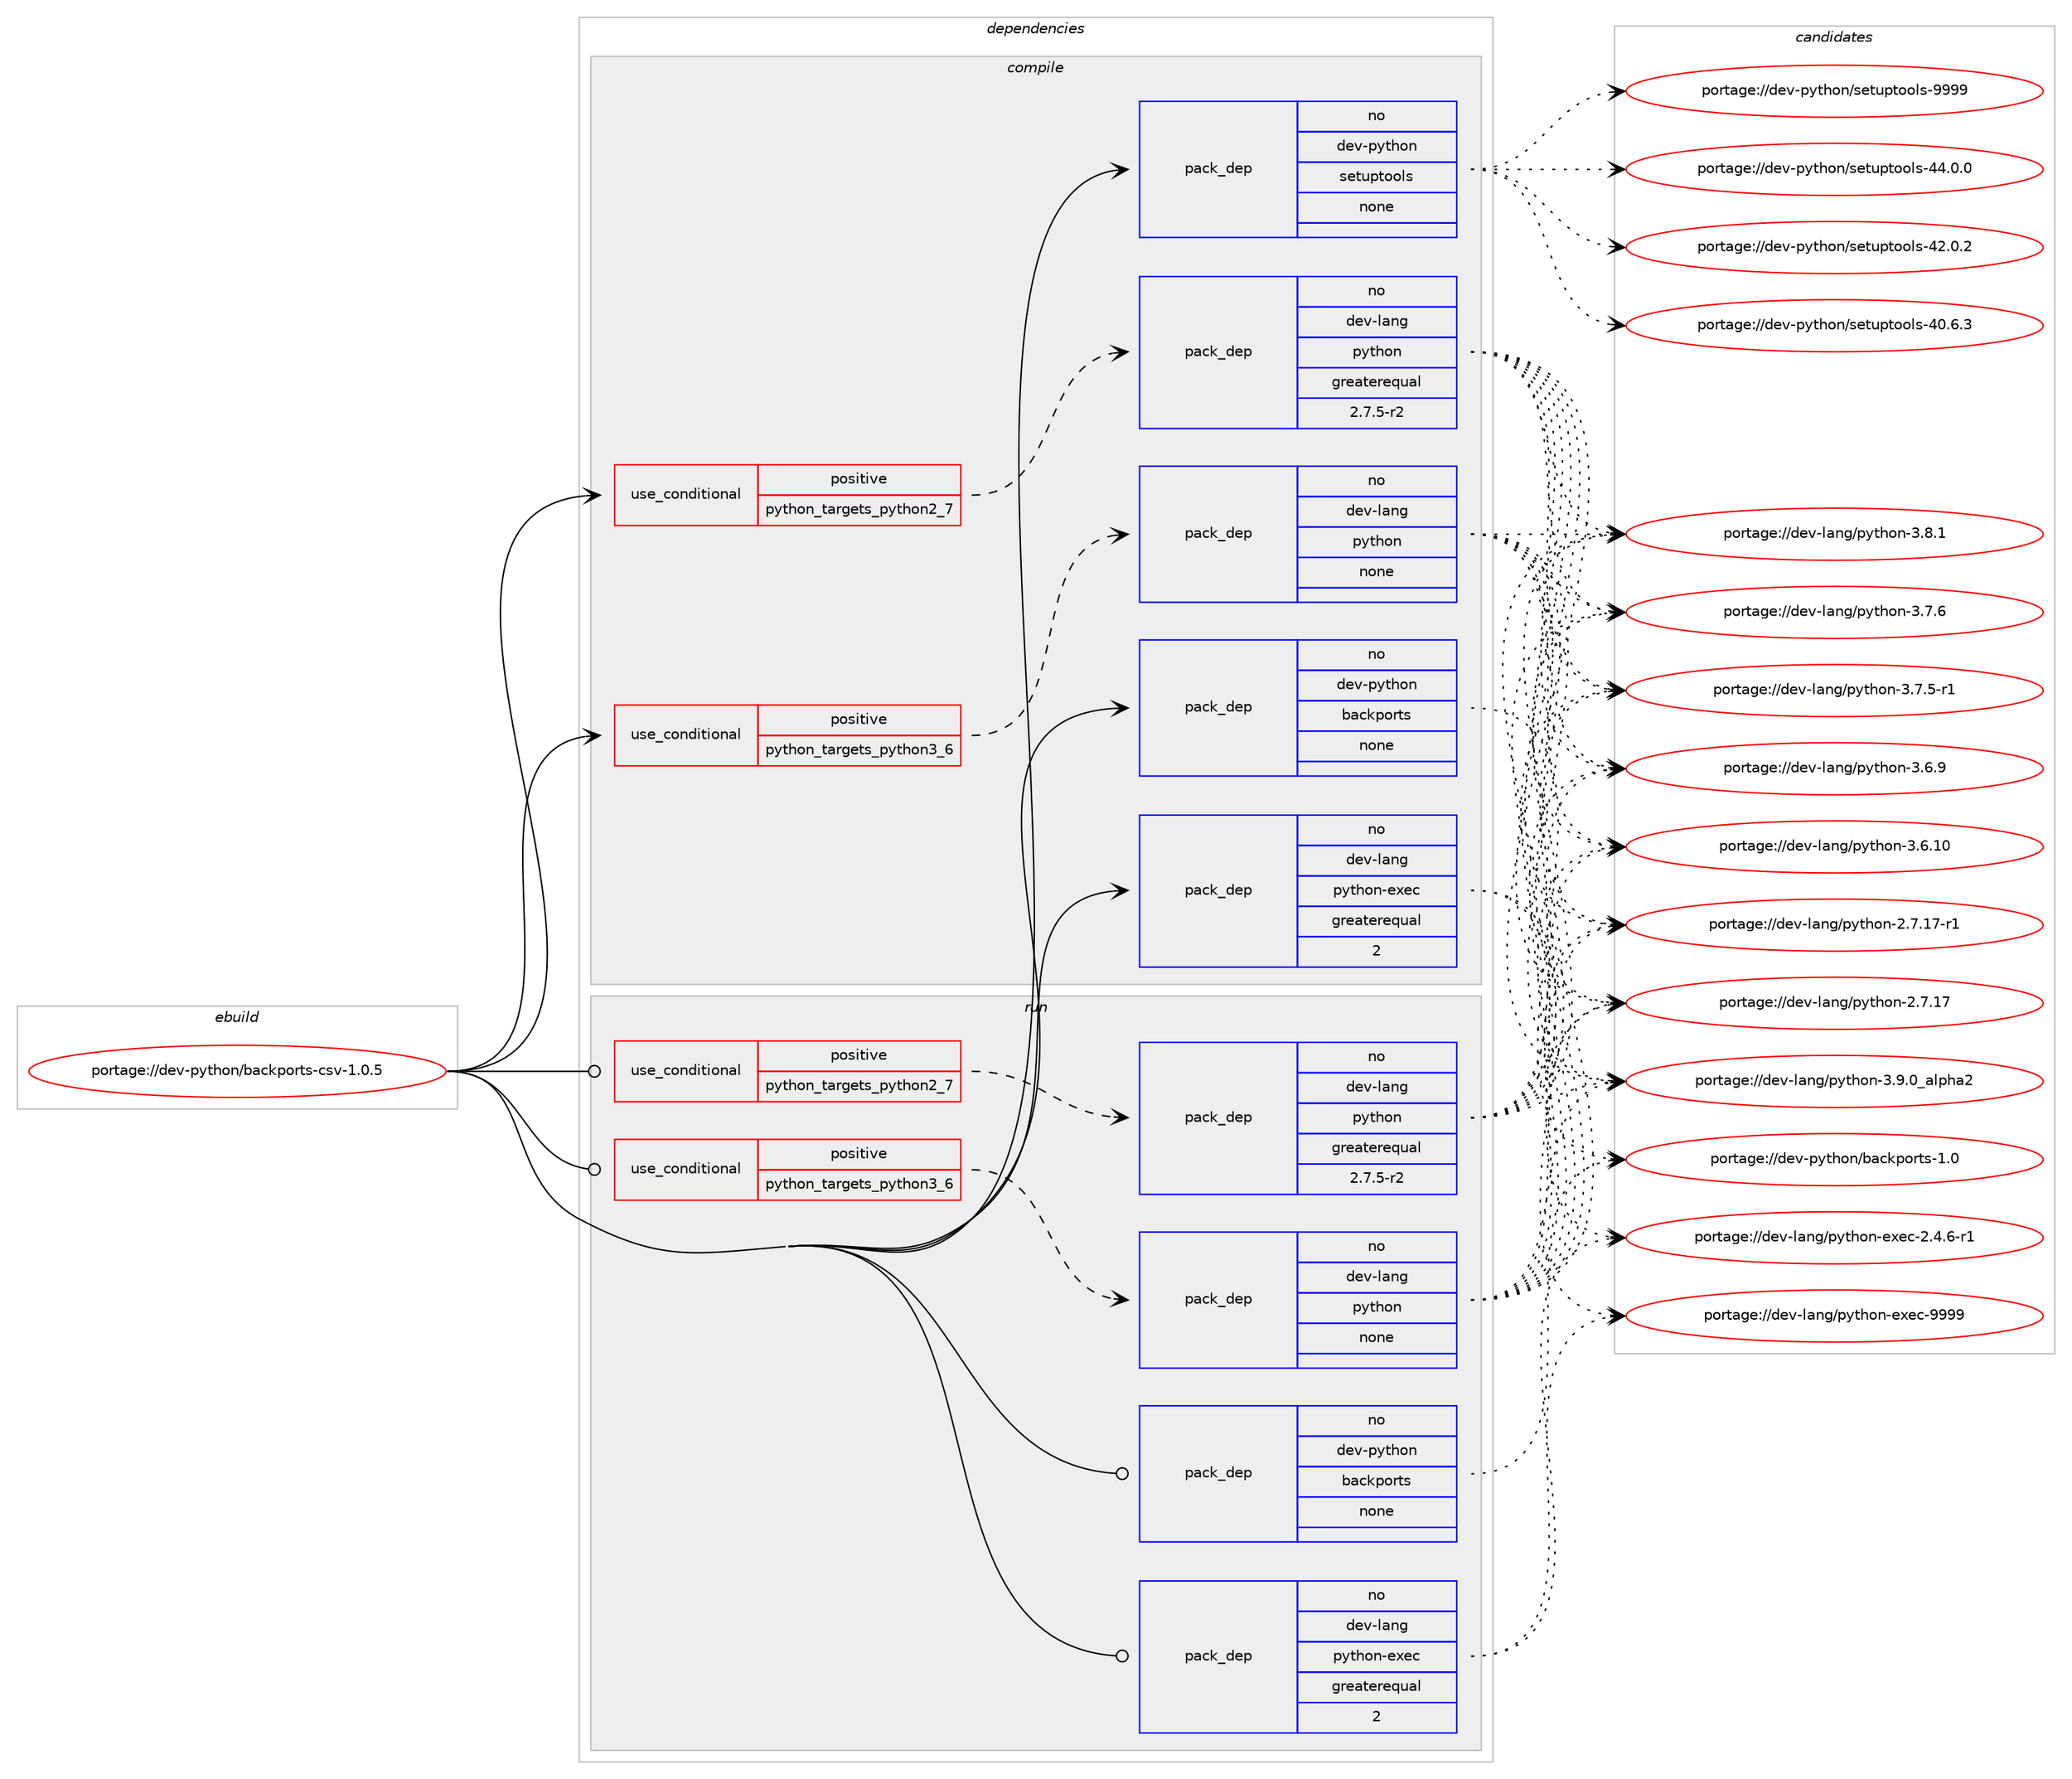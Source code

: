 digraph prolog {

# *************
# Graph options
# *************

newrank=true;
concentrate=true;
compound=true;
graph [rankdir=LR,fontname=Helvetica,fontsize=10,ranksep=1.5];#, ranksep=2.5, nodesep=0.2];
edge  [arrowhead=vee];
node  [fontname=Helvetica,fontsize=10];

# **********
# The ebuild
# **********

subgraph cluster_leftcol {
color=gray;
label=<<i>ebuild</i>>;
id [label="portage://dev-python/backports-csv-1.0.5", color=red, width=4, href="../dev-python/backports-csv-1.0.5.svg"];
}

# ****************
# The dependencies
# ****************

subgraph cluster_midcol {
color=gray;
label=<<i>dependencies</i>>;
subgraph cluster_compile {
fillcolor="#eeeeee";
style=filled;
label=<<i>compile</i>>;
subgraph cond118609 {
dependency470093 [label=<<TABLE BORDER="0" CELLBORDER="1" CELLSPACING="0" CELLPADDING="4"><TR><TD ROWSPAN="3" CELLPADDING="10">use_conditional</TD></TR><TR><TD>positive</TD></TR><TR><TD>python_targets_python2_7</TD></TR></TABLE>>, shape=none, color=red];
subgraph pack346471 {
dependency470094 [label=<<TABLE BORDER="0" CELLBORDER="1" CELLSPACING="0" CELLPADDING="4" WIDTH="220"><TR><TD ROWSPAN="6" CELLPADDING="30">pack_dep</TD></TR><TR><TD WIDTH="110">no</TD></TR><TR><TD>dev-lang</TD></TR><TR><TD>python</TD></TR><TR><TD>greaterequal</TD></TR><TR><TD>2.7.5-r2</TD></TR></TABLE>>, shape=none, color=blue];
}
dependency470093:e -> dependency470094:w [weight=20,style="dashed",arrowhead="vee"];
}
id:e -> dependency470093:w [weight=20,style="solid",arrowhead="vee"];
subgraph cond118610 {
dependency470095 [label=<<TABLE BORDER="0" CELLBORDER="1" CELLSPACING="0" CELLPADDING="4"><TR><TD ROWSPAN="3" CELLPADDING="10">use_conditional</TD></TR><TR><TD>positive</TD></TR><TR><TD>python_targets_python3_6</TD></TR></TABLE>>, shape=none, color=red];
subgraph pack346472 {
dependency470096 [label=<<TABLE BORDER="0" CELLBORDER="1" CELLSPACING="0" CELLPADDING="4" WIDTH="220"><TR><TD ROWSPAN="6" CELLPADDING="30">pack_dep</TD></TR><TR><TD WIDTH="110">no</TD></TR><TR><TD>dev-lang</TD></TR><TR><TD>python</TD></TR><TR><TD>none</TD></TR><TR><TD></TD></TR></TABLE>>, shape=none, color=blue];
}
dependency470095:e -> dependency470096:w [weight=20,style="dashed",arrowhead="vee"];
}
id:e -> dependency470095:w [weight=20,style="solid",arrowhead="vee"];
subgraph pack346473 {
dependency470097 [label=<<TABLE BORDER="0" CELLBORDER="1" CELLSPACING="0" CELLPADDING="4" WIDTH="220"><TR><TD ROWSPAN="6" CELLPADDING="30">pack_dep</TD></TR><TR><TD WIDTH="110">no</TD></TR><TR><TD>dev-lang</TD></TR><TR><TD>python-exec</TD></TR><TR><TD>greaterequal</TD></TR><TR><TD>2</TD></TR></TABLE>>, shape=none, color=blue];
}
id:e -> dependency470097:w [weight=20,style="solid",arrowhead="vee"];
subgraph pack346474 {
dependency470098 [label=<<TABLE BORDER="0" CELLBORDER="1" CELLSPACING="0" CELLPADDING="4" WIDTH="220"><TR><TD ROWSPAN="6" CELLPADDING="30">pack_dep</TD></TR><TR><TD WIDTH="110">no</TD></TR><TR><TD>dev-python</TD></TR><TR><TD>backports</TD></TR><TR><TD>none</TD></TR><TR><TD></TD></TR></TABLE>>, shape=none, color=blue];
}
id:e -> dependency470098:w [weight=20,style="solid",arrowhead="vee"];
subgraph pack346475 {
dependency470099 [label=<<TABLE BORDER="0" CELLBORDER="1" CELLSPACING="0" CELLPADDING="4" WIDTH="220"><TR><TD ROWSPAN="6" CELLPADDING="30">pack_dep</TD></TR><TR><TD WIDTH="110">no</TD></TR><TR><TD>dev-python</TD></TR><TR><TD>setuptools</TD></TR><TR><TD>none</TD></TR><TR><TD></TD></TR></TABLE>>, shape=none, color=blue];
}
id:e -> dependency470099:w [weight=20,style="solid",arrowhead="vee"];
}
subgraph cluster_compileandrun {
fillcolor="#eeeeee";
style=filled;
label=<<i>compile and run</i>>;
}
subgraph cluster_run {
fillcolor="#eeeeee";
style=filled;
label=<<i>run</i>>;
subgraph cond118611 {
dependency470100 [label=<<TABLE BORDER="0" CELLBORDER="1" CELLSPACING="0" CELLPADDING="4"><TR><TD ROWSPAN="3" CELLPADDING="10">use_conditional</TD></TR><TR><TD>positive</TD></TR><TR><TD>python_targets_python2_7</TD></TR></TABLE>>, shape=none, color=red];
subgraph pack346476 {
dependency470101 [label=<<TABLE BORDER="0" CELLBORDER="1" CELLSPACING="0" CELLPADDING="4" WIDTH="220"><TR><TD ROWSPAN="6" CELLPADDING="30">pack_dep</TD></TR><TR><TD WIDTH="110">no</TD></TR><TR><TD>dev-lang</TD></TR><TR><TD>python</TD></TR><TR><TD>greaterequal</TD></TR><TR><TD>2.7.5-r2</TD></TR></TABLE>>, shape=none, color=blue];
}
dependency470100:e -> dependency470101:w [weight=20,style="dashed",arrowhead="vee"];
}
id:e -> dependency470100:w [weight=20,style="solid",arrowhead="odot"];
subgraph cond118612 {
dependency470102 [label=<<TABLE BORDER="0" CELLBORDER="1" CELLSPACING="0" CELLPADDING="4"><TR><TD ROWSPAN="3" CELLPADDING="10">use_conditional</TD></TR><TR><TD>positive</TD></TR><TR><TD>python_targets_python3_6</TD></TR></TABLE>>, shape=none, color=red];
subgraph pack346477 {
dependency470103 [label=<<TABLE BORDER="0" CELLBORDER="1" CELLSPACING="0" CELLPADDING="4" WIDTH="220"><TR><TD ROWSPAN="6" CELLPADDING="30">pack_dep</TD></TR><TR><TD WIDTH="110">no</TD></TR><TR><TD>dev-lang</TD></TR><TR><TD>python</TD></TR><TR><TD>none</TD></TR><TR><TD></TD></TR></TABLE>>, shape=none, color=blue];
}
dependency470102:e -> dependency470103:w [weight=20,style="dashed",arrowhead="vee"];
}
id:e -> dependency470102:w [weight=20,style="solid",arrowhead="odot"];
subgraph pack346478 {
dependency470104 [label=<<TABLE BORDER="0" CELLBORDER="1" CELLSPACING="0" CELLPADDING="4" WIDTH="220"><TR><TD ROWSPAN="6" CELLPADDING="30">pack_dep</TD></TR><TR><TD WIDTH="110">no</TD></TR><TR><TD>dev-lang</TD></TR><TR><TD>python-exec</TD></TR><TR><TD>greaterequal</TD></TR><TR><TD>2</TD></TR></TABLE>>, shape=none, color=blue];
}
id:e -> dependency470104:w [weight=20,style="solid",arrowhead="odot"];
subgraph pack346479 {
dependency470105 [label=<<TABLE BORDER="0" CELLBORDER="1" CELLSPACING="0" CELLPADDING="4" WIDTH="220"><TR><TD ROWSPAN="6" CELLPADDING="30">pack_dep</TD></TR><TR><TD WIDTH="110">no</TD></TR><TR><TD>dev-python</TD></TR><TR><TD>backports</TD></TR><TR><TD>none</TD></TR><TR><TD></TD></TR></TABLE>>, shape=none, color=blue];
}
id:e -> dependency470105:w [weight=20,style="solid",arrowhead="odot"];
}
}

# **************
# The candidates
# **************

subgraph cluster_choices {
rank=same;
color=gray;
label=<<i>candidates</i>>;

subgraph choice346471 {
color=black;
nodesep=1;
choice10010111845108971101034711212111610411111045514657464895971081121049750 [label="portage://dev-lang/python-3.9.0_alpha2", color=red, width=4,href="../dev-lang/python-3.9.0_alpha2.svg"];
choice100101118451089711010347112121116104111110455146564649 [label="portage://dev-lang/python-3.8.1", color=red, width=4,href="../dev-lang/python-3.8.1.svg"];
choice100101118451089711010347112121116104111110455146554654 [label="portage://dev-lang/python-3.7.6", color=red, width=4,href="../dev-lang/python-3.7.6.svg"];
choice1001011184510897110103471121211161041111104551465546534511449 [label="portage://dev-lang/python-3.7.5-r1", color=red, width=4,href="../dev-lang/python-3.7.5-r1.svg"];
choice100101118451089711010347112121116104111110455146544657 [label="portage://dev-lang/python-3.6.9", color=red, width=4,href="../dev-lang/python-3.6.9.svg"];
choice10010111845108971101034711212111610411111045514654464948 [label="portage://dev-lang/python-3.6.10", color=red, width=4,href="../dev-lang/python-3.6.10.svg"];
choice100101118451089711010347112121116104111110455046554649554511449 [label="portage://dev-lang/python-2.7.17-r1", color=red, width=4,href="../dev-lang/python-2.7.17-r1.svg"];
choice10010111845108971101034711212111610411111045504655464955 [label="portage://dev-lang/python-2.7.17", color=red, width=4,href="../dev-lang/python-2.7.17.svg"];
dependency470094:e -> choice10010111845108971101034711212111610411111045514657464895971081121049750:w [style=dotted,weight="100"];
dependency470094:e -> choice100101118451089711010347112121116104111110455146564649:w [style=dotted,weight="100"];
dependency470094:e -> choice100101118451089711010347112121116104111110455146554654:w [style=dotted,weight="100"];
dependency470094:e -> choice1001011184510897110103471121211161041111104551465546534511449:w [style=dotted,weight="100"];
dependency470094:e -> choice100101118451089711010347112121116104111110455146544657:w [style=dotted,weight="100"];
dependency470094:e -> choice10010111845108971101034711212111610411111045514654464948:w [style=dotted,weight="100"];
dependency470094:e -> choice100101118451089711010347112121116104111110455046554649554511449:w [style=dotted,weight="100"];
dependency470094:e -> choice10010111845108971101034711212111610411111045504655464955:w [style=dotted,weight="100"];
}
subgraph choice346472 {
color=black;
nodesep=1;
choice10010111845108971101034711212111610411111045514657464895971081121049750 [label="portage://dev-lang/python-3.9.0_alpha2", color=red, width=4,href="../dev-lang/python-3.9.0_alpha2.svg"];
choice100101118451089711010347112121116104111110455146564649 [label="portage://dev-lang/python-3.8.1", color=red, width=4,href="../dev-lang/python-3.8.1.svg"];
choice100101118451089711010347112121116104111110455146554654 [label="portage://dev-lang/python-3.7.6", color=red, width=4,href="../dev-lang/python-3.7.6.svg"];
choice1001011184510897110103471121211161041111104551465546534511449 [label="portage://dev-lang/python-3.7.5-r1", color=red, width=4,href="../dev-lang/python-3.7.5-r1.svg"];
choice100101118451089711010347112121116104111110455146544657 [label="portage://dev-lang/python-3.6.9", color=red, width=4,href="../dev-lang/python-3.6.9.svg"];
choice10010111845108971101034711212111610411111045514654464948 [label="portage://dev-lang/python-3.6.10", color=red, width=4,href="../dev-lang/python-3.6.10.svg"];
choice100101118451089711010347112121116104111110455046554649554511449 [label="portage://dev-lang/python-2.7.17-r1", color=red, width=4,href="../dev-lang/python-2.7.17-r1.svg"];
choice10010111845108971101034711212111610411111045504655464955 [label="portage://dev-lang/python-2.7.17", color=red, width=4,href="../dev-lang/python-2.7.17.svg"];
dependency470096:e -> choice10010111845108971101034711212111610411111045514657464895971081121049750:w [style=dotted,weight="100"];
dependency470096:e -> choice100101118451089711010347112121116104111110455146564649:w [style=dotted,weight="100"];
dependency470096:e -> choice100101118451089711010347112121116104111110455146554654:w [style=dotted,weight="100"];
dependency470096:e -> choice1001011184510897110103471121211161041111104551465546534511449:w [style=dotted,weight="100"];
dependency470096:e -> choice100101118451089711010347112121116104111110455146544657:w [style=dotted,weight="100"];
dependency470096:e -> choice10010111845108971101034711212111610411111045514654464948:w [style=dotted,weight="100"];
dependency470096:e -> choice100101118451089711010347112121116104111110455046554649554511449:w [style=dotted,weight="100"];
dependency470096:e -> choice10010111845108971101034711212111610411111045504655464955:w [style=dotted,weight="100"];
}
subgraph choice346473 {
color=black;
nodesep=1;
choice10010111845108971101034711212111610411111045101120101994557575757 [label="portage://dev-lang/python-exec-9999", color=red, width=4,href="../dev-lang/python-exec-9999.svg"];
choice10010111845108971101034711212111610411111045101120101994550465246544511449 [label="portage://dev-lang/python-exec-2.4.6-r1", color=red, width=4,href="../dev-lang/python-exec-2.4.6-r1.svg"];
dependency470097:e -> choice10010111845108971101034711212111610411111045101120101994557575757:w [style=dotted,weight="100"];
dependency470097:e -> choice10010111845108971101034711212111610411111045101120101994550465246544511449:w [style=dotted,weight="100"];
}
subgraph choice346474 {
color=black;
nodesep=1;
choice100101118451121211161041111104798979910711211111411611545494648 [label="portage://dev-python/backports-1.0", color=red, width=4,href="../dev-python/backports-1.0.svg"];
dependency470098:e -> choice100101118451121211161041111104798979910711211111411611545494648:w [style=dotted,weight="100"];
}
subgraph choice346475 {
color=black;
nodesep=1;
choice10010111845112121116104111110471151011161171121161111111081154557575757 [label="portage://dev-python/setuptools-9999", color=red, width=4,href="../dev-python/setuptools-9999.svg"];
choice100101118451121211161041111104711510111611711211611111110811545525246484648 [label="portage://dev-python/setuptools-44.0.0", color=red, width=4,href="../dev-python/setuptools-44.0.0.svg"];
choice100101118451121211161041111104711510111611711211611111110811545525046484650 [label="portage://dev-python/setuptools-42.0.2", color=red, width=4,href="../dev-python/setuptools-42.0.2.svg"];
choice100101118451121211161041111104711510111611711211611111110811545524846544651 [label="portage://dev-python/setuptools-40.6.3", color=red, width=4,href="../dev-python/setuptools-40.6.3.svg"];
dependency470099:e -> choice10010111845112121116104111110471151011161171121161111111081154557575757:w [style=dotted,weight="100"];
dependency470099:e -> choice100101118451121211161041111104711510111611711211611111110811545525246484648:w [style=dotted,weight="100"];
dependency470099:e -> choice100101118451121211161041111104711510111611711211611111110811545525046484650:w [style=dotted,weight="100"];
dependency470099:e -> choice100101118451121211161041111104711510111611711211611111110811545524846544651:w [style=dotted,weight="100"];
}
subgraph choice346476 {
color=black;
nodesep=1;
choice10010111845108971101034711212111610411111045514657464895971081121049750 [label="portage://dev-lang/python-3.9.0_alpha2", color=red, width=4,href="../dev-lang/python-3.9.0_alpha2.svg"];
choice100101118451089711010347112121116104111110455146564649 [label="portage://dev-lang/python-3.8.1", color=red, width=4,href="../dev-lang/python-3.8.1.svg"];
choice100101118451089711010347112121116104111110455146554654 [label="portage://dev-lang/python-3.7.6", color=red, width=4,href="../dev-lang/python-3.7.6.svg"];
choice1001011184510897110103471121211161041111104551465546534511449 [label="portage://dev-lang/python-3.7.5-r1", color=red, width=4,href="../dev-lang/python-3.7.5-r1.svg"];
choice100101118451089711010347112121116104111110455146544657 [label="portage://dev-lang/python-3.6.9", color=red, width=4,href="../dev-lang/python-3.6.9.svg"];
choice10010111845108971101034711212111610411111045514654464948 [label="portage://dev-lang/python-3.6.10", color=red, width=4,href="../dev-lang/python-3.6.10.svg"];
choice100101118451089711010347112121116104111110455046554649554511449 [label="portage://dev-lang/python-2.7.17-r1", color=red, width=4,href="../dev-lang/python-2.7.17-r1.svg"];
choice10010111845108971101034711212111610411111045504655464955 [label="portage://dev-lang/python-2.7.17", color=red, width=4,href="../dev-lang/python-2.7.17.svg"];
dependency470101:e -> choice10010111845108971101034711212111610411111045514657464895971081121049750:w [style=dotted,weight="100"];
dependency470101:e -> choice100101118451089711010347112121116104111110455146564649:w [style=dotted,weight="100"];
dependency470101:e -> choice100101118451089711010347112121116104111110455146554654:w [style=dotted,weight="100"];
dependency470101:e -> choice1001011184510897110103471121211161041111104551465546534511449:w [style=dotted,weight="100"];
dependency470101:e -> choice100101118451089711010347112121116104111110455146544657:w [style=dotted,weight="100"];
dependency470101:e -> choice10010111845108971101034711212111610411111045514654464948:w [style=dotted,weight="100"];
dependency470101:e -> choice100101118451089711010347112121116104111110455046554649554511449:w [style=dotted,weight="100"];
dependency470101:e -> choice10010111845108971101034711212111610411111045504655464955:w [style=dotted,weight="100"];
}
subgraph choice346477 {
color=black;
nodesep=1;
choice10010111845108971101034711212111610411111045514657464895971081121049750 [label="portage://dev-lang/python-3.9.0_alpha2", color=red, width=4,href="../dev-lang/python-3.9.0_alpha2.svg"];
choice100101118451089711010347112121116104111110455146564649 [label="portage://dev-lang/python-3.8.1", color=red, width=4,href="../dev-lang/python-3.8.1.svg"];
choice100101118451089711010347112121116104111110455146554654 [label="portage://dev-lang/python-3.7.6", color=red, width=4,href="../dev-lang/python-3.7.6.svg"];
choice1001011184510897110103471121211161041111104551465546534511449 [label="portage://dev-lang/python-3.7.5-r1", color=red, width=4,href="../dev-lang/python-3.7.5-r1.svg"];
choice100101118451089711010347112121116104111110455146544657 [label="portage://dev-lang/python-3.6.9", color=red, width=4,href="../dev-lang/python-3.6.9.svg"];
choice10010111845108971101034711212111610411111045514654464948 [label="portage://dev-lang/python-3.6.10", color=red, width=4,href="../dev-lang/python-3.6.10.svg"];
choice100101118451089711010347112121116104111110455046554649554511449 [label="portage://dev-lang/python-2.7.17-r1", color=red, width=4,href="../dev-lang/python-2.7.17-r1.svg"];
choice10010111845108971101034711212111610411111045504655464955 [label="portage://dev-lang/python-2.7.17", color=red, width=4,href="../dev-lang/python-2.7.17.svg"];
dependency470103:e -> choice10010111845108971101034711212111610411111045514657464895971081121049750:w [style=dotted,weight="100"];
dependency470103:e -> choice100101118451089711010347112121116104111110455146564649:w [style=dotted,weight="100"];
dependency470103:e -> choice100101118451089711010347112121116104111110455146554654:w [style=dotted,weight="100"];
dependency470103:e -> choice1001011184510897110103471121211161041111104551465546534511449:w [style=dotted,weight="100"];
dependency470103:e -> choice100101118451089711010347112121116104111110455146544657:w [style=dotted,weight="100"];
dependency470103:e -> choice10010111845108971101034711212111610411111045514654464948:w [style=dotted,weight="100"];
dependency470103:e -> choice100101118451089711010347112121116104111110455046554649554511449:w [style=dotted,weight="100"];
dependency470103:e -> choice10010111845108971101034711212111610411111045504655464955:w [style=dotted,weight="100"];
}
subgraph choice346478 {
color=black;
nodesep=1;
choice10010111845108971101034711212111610411111045101120101994557575757 [label="portage://dev-lang/python-exec-9999", color=red, width=4,href="../dev-lang/python-exec-9999.svg"];
choice10010111845108971101034711212111610411111045101120101994550465246544511449 [label="portage://dev-lang/python-exec-2.4.6-r1", color=red, width=4,href="../dev-lang/python-exec-2.4.6-r1.svg"];
dependency470104:e -> choice10010111845108971101034711212111610411111045101120101994557575757:w [style=dotted,weight="100"];
dependency470104:e -> choice10010111845108971101034711212111610411111045101120101994550465246544511449:w [style=dotted,weight="100"];
}
subgraph choice346479 {
color=black;
nodesep=1;
choice100101118451121211161041111104798979910711211111411611545494648 [label="portage://dev-python/backports-1.0", color=red, width=4,href="../dev-python/backports-1.0.svg"];
dependency470105:e -> choice100101118451121211161041111104798979910711211111411611545494648:w [style=dotted,weight="100"];
}
}

}
